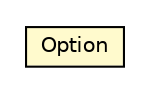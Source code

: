 #!/usr/local/bin/dot
#
# Class diagram 
# Generated by UMLGraph version R5_6-24-gf6e263 (http://www.umlgraph.org/)
#

digraph G {
	edge [fontname="Helvetica",fontsize=10,labelfontname="Helvetica",labelfontsize=10];
	node [fontname="Helvetica",fontsize=10,shape=plaintext];
	nodesep=0.25;
	ranksep=0.5;
	// org.universAAL.tools.ucc.configuration.model.configurationdefinition.Option
	c5947486 [label=<<table title="org.universAAL.tools.ucc.configuration.model.configurationdefinition.Option" border="0" cellborder="1" cellspacing="0" cellpadding="2" port="p" bgcolor="lemonChiffon" href="./Option.html">
		<tr><td><table border="0" cellspacing="0" cellpadding="1">
<tr><td align="center" balign="center"> Option </td></tr>
		</table></td></tr>
		</table>>, URL="./Option.html", fontname="Helvetica", fontcolor="black", fontsize=10.0];
}


